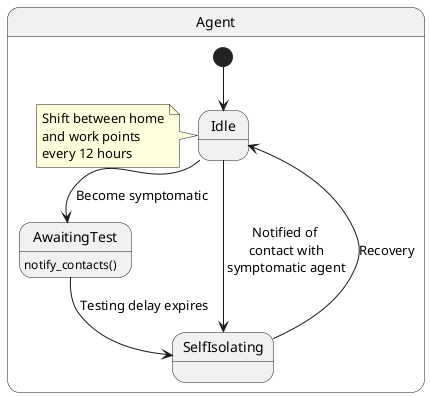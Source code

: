@startuml Model_C_Contact_Tracing

state Agent {
    [*] -down-> Idle
    note left of Idle
        Shift between home
        and work points
        every 12 hours
    end note
    Idle --> AwaitingTest : Become symptomatic
    Idle --> SelfIsolating : Notified of\n contact with\n symptomatic agent
    AwaitingTest : notify_contacts()
    AwaitingTest --> SelfIsolating : Testing delay expires

    SelfIsolating --> Idle : Recovery
}

@enduml
